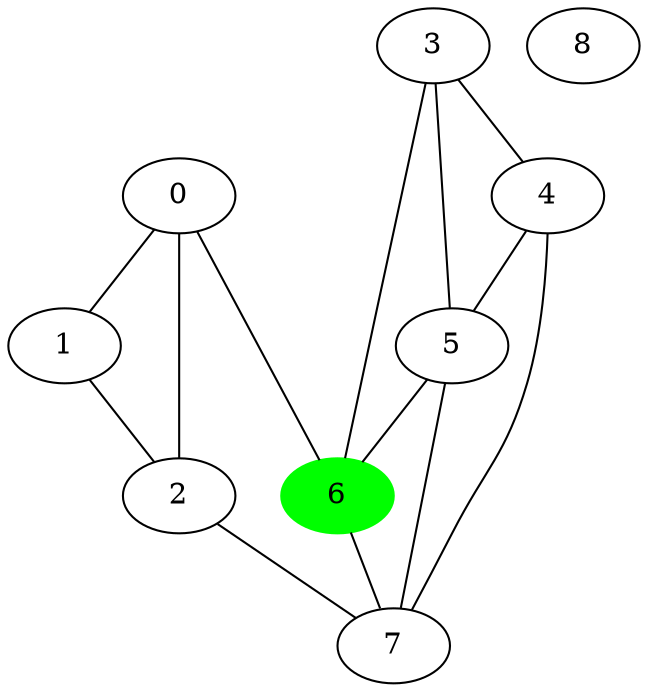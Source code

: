 graph ugraph {
n0 [label="0"]
n1 [label="1"]
n2 [label="2"]
n3 [label="3"]
n4 [label="4"]
n5 [label="5"]
n6 [label="6", style = filled , color = green ]
n7 [label="7"]
n8 [label="8"]
n0 -- n1
n0 -- n2
n0 -- n6
n1 -- n2
n2 -- n7
n3 -- n4
n3 -- n5
n3 -- n6
n4 -- n5
n4 -- n7
n5 -- n6
n5 -- n7
n6 -- n7
}